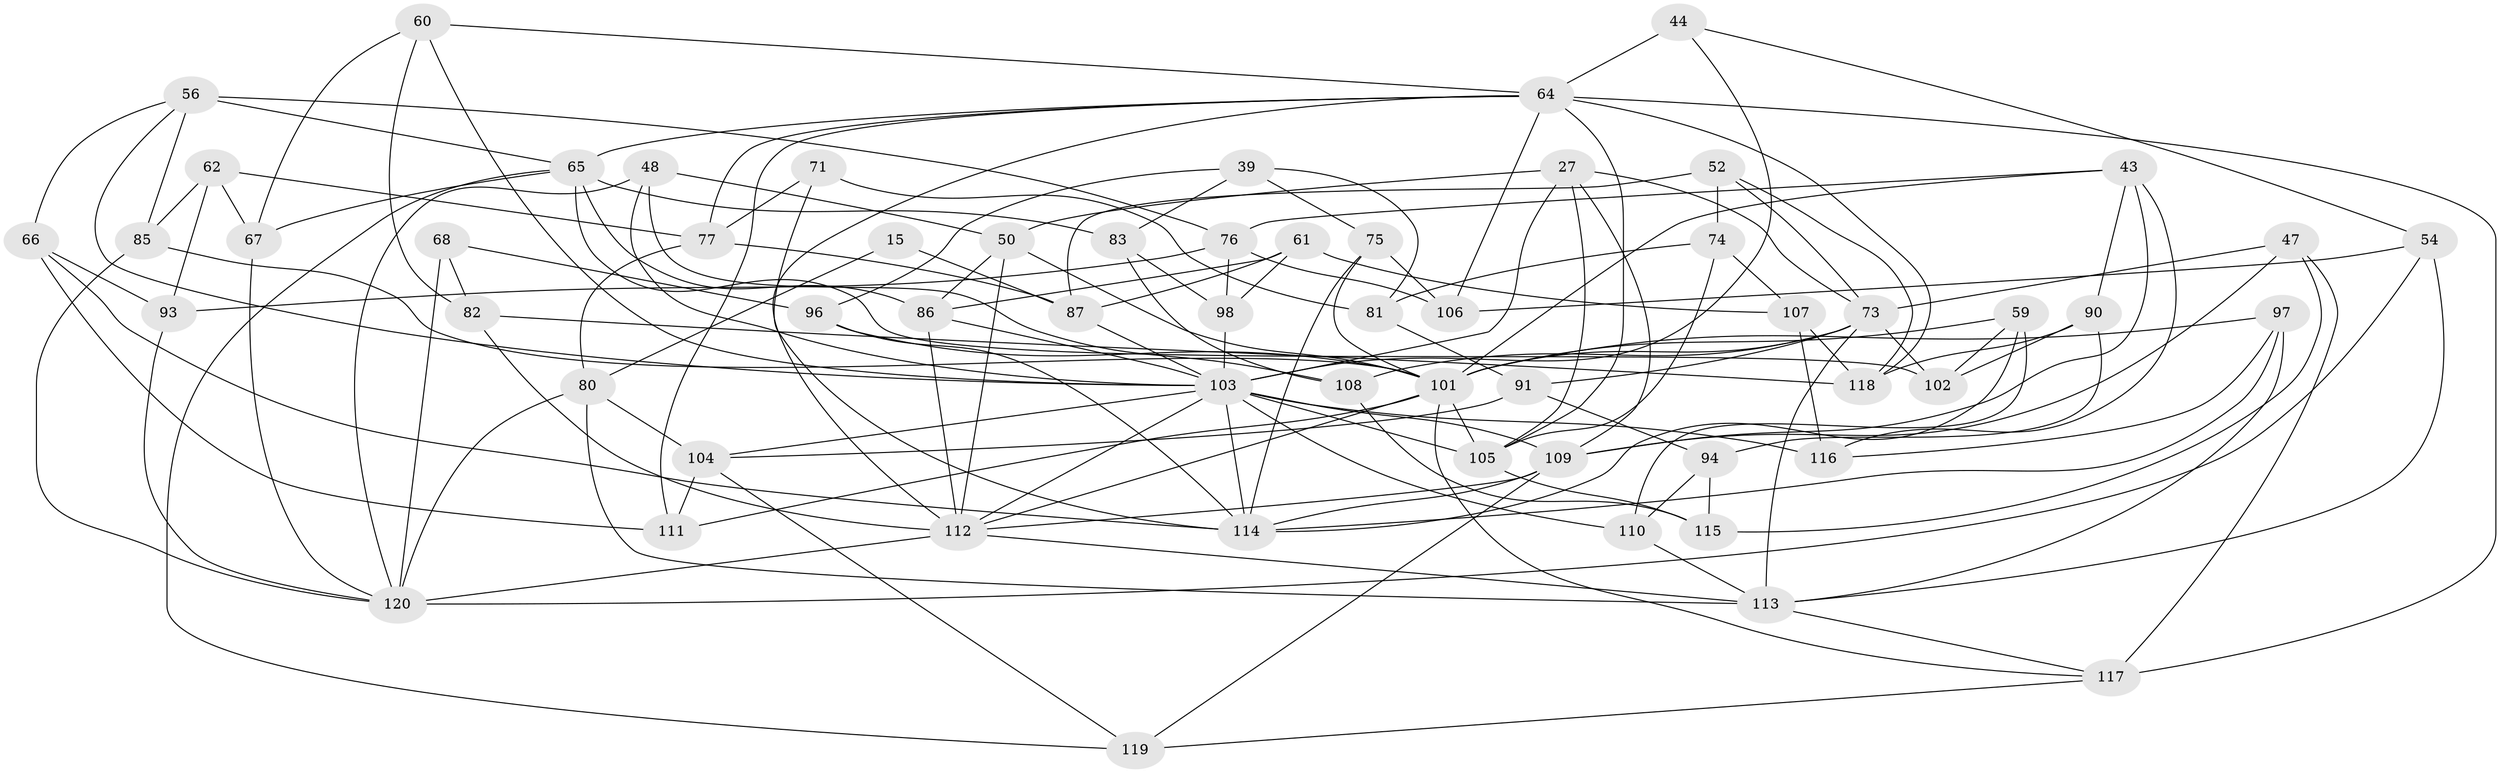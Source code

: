 // original degree distribution, {4: 1.0}
// Generated by graph-tools (version 1.1) at 2025/03/03/04/25 22:03:33]
// undirected, 60 vertices, 150 edges
graph export_dot {
graph [start="1"]
  node [color=gray90,style=filled];
  15;
  27 [super="+1"];
  39;
  43 [super="+18"];
  44;
  47;
  48;
  50 [super="+19"];
  52;
  54;
  56 [super="+10"];
  59;
  60;
  61;
  62;
  64 [super="+40+34"];
  65 [super="+31+57"];
  66;
  67;
  68;
  71;
  73 [super="+72"];
  74;
  75;
  76 [super="+17"];
  77 [super="+20"];
  80 [super="+3"];
  81;
  82 [super="+2"];
  83;
  85;
  86 [super="+79"];
  87 [super="+11"];
  90;
  91;
  93;
  94;
  96 [super="+26"];
  97 [super="+92"];
  98;
  101 [super="+29+95"];
  102;
  103 [super="+88+25"];
  104 [super="+45"];
  105 [super="+12+58"];
  106;
  107;
  108;
  109 [super="+99+37"];
  110;
  111;
  112 [super="+24+78"];
  113 [super="+35+55"];
  114 [super="+23+30"];
  115;
  116 [super="+100"];
  117 [super="+63"];
  118 [super="+89"];
  119;
  120 [super="+9+49+46"];
  15 -- 87 [weight=2];
  15 -- 80 [weight=2];
  27 -- 103;
  27 -- 50;
  27 -- 105;
  27 -- 109 [weight=2];
  27 -- 73;
  39 -- 81;
  39 -- 83;
  39 -- 75;
  39 -- 96;
  43 -- 90;
  43 -- 76;
  43 -- 116 [weight=2];
  43 -- 101;
  43 -- 109;
  44 -- 54;
  44 -- 64 [weight=2];
  44 -- 103;
  47 -- 115;
  47 -- 117;
  47 -- 109;
  47 -- 73;
  48 -- 50;
  48 -- 108;
  48 -- 120;
  48 -- 103;
  50 -- 112 [weight=2];
  50 -- 101;
  50 -- 86;
  52 -- 74;
  52 -- 87;
  52 -- 118;
  52 -- 73;
  54 -- 106;
  54 -- 120;
  54 -- 113;
  56 -- 76 [weight=2];
  56 -- 66;
  56 -- 85;
  56 -- 65;
  56 -- 103;
  59 -- 114;
  59 -- 102;
  59 -- 110;
  59 -- 101;
  60 -- 67;
  60 -- 82;
  60 -- 64;
  60 -- 103;
  61 -- 98;
  61 -- 86;
  61 -- 107;
  61 -- 87;
  62 -- 67;
  62 -- 93;
  62 -- 85;
  62 -- 77;
  64 -- 112;
  64 -- 106;
  64 -- 118;
  64 -- 111;
  64 -- 105 [weight=2];
  64 -- 77;
  64 -- 117 [weight=2];
  64 -- 65 [weight=2];
  65 -- 83;
  65 -- 67;
  65 -- 102;
  65 -- 119;
  65 -- 86;
  66 -- 111;
  66 -- 114;
  66 -- 93;
  67 -- 120;
  68 -- 96 [weight=2];
  68 -- 82;
  68 -- 120;
  71 -- 81;
  71 -- 77 [weight=2];
  71 -- 114;
  73 -- 102;
  73 -- 108;
  73 -- 101 [weight=2];
  73 -- 113 [weight=2];
  73 -- 91;
  74 -- 81;
  74 -- 107;
  74 -- 105;
  75 -- 106;
  75 -- 101;
  75 -- 114;
  76 -- 98;
  76 -- 93;
  76 -- 106;
  77 -- 80;
  77 -- 87;
  80 -- 120;
  80 -- 113;
  80 -- 104;
  81 -- 91;
  82 -- 118 [weight=2];
  82 -- 112 [weight=2];
  83 -- 98;
  83 -- 108;
  85 -- 120;
  85 -- 101;
  86 -- 112;
  86 -- 103 [weight=2];
  87 -- 103;
  90 -- 118;
  90 -- 94;
  90 -- 102;
  91 -- 94;
  91 -- 104;
  93 -- 120;
  94 -- 115;
  94 -- 110;
  96 -- 114;
  96 -- 101 [weight=2];
  97 -- 113;
  97 -- 114;
  97 -- 116;
  97 -- 101 [weight=3];
  98 -- 103;
  101 -- 105;
  101 -- 112;
  101 -- 111;
  101 -- 117;
  103 -- 116 [weight=4];
  103 -- 114 [weight=2];
  103 -- 104 [weight=2];
  103 -- 105 [weight=2];
  103 -- 109;
  103 -- 112;
  103 -- 110;
  104 -- 119;
  104 -- 111;
  105 -- 115;
  107 -- 118;
  107 -- 116;
  108 -- 115;
  109 -- 112 [weight=2];
  109 -- 114 [weight=2];
  109 -- 119;
  110 -- 113;
  112 -- 113;
  112 -- 120 [weight=3];
  113 -- 117;
  117 -- 119;
}
